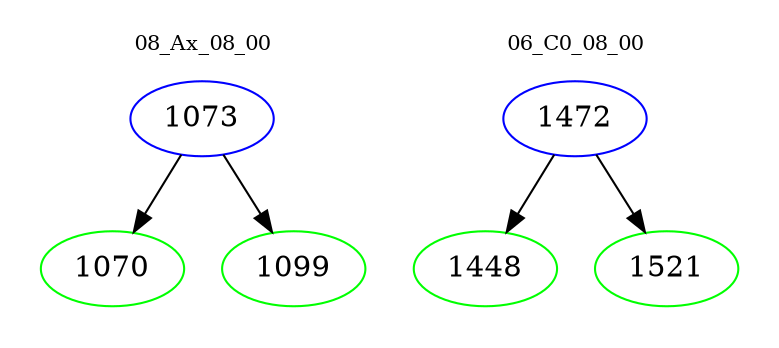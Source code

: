 digraph{
subgraph cluster_0 {
color = white
label = "08_Ax_08_00";
fontsize=10;
T0_1073 [label="1073", color="blue"]
T0_1073 -> T0_1070 [color="black"]
T0_1070 [label="1070", color="green"]
T0_1073 -> T0_1099 [color="black"]
T0_1099 [label="1099", color="green"]
}
subgraph cluster_1 {
color = white
label = "06_C0_08_00";
fontsize=10;
T1_1472 [label="1472", color="blue"]
T1_1472 -> T1_1448 [color="black"]
T1_1448 [label="1448", color="green"]
T1_1472 -> T1_1521 [color="black"]
T1_1521 [label="1521", color="green"]
}
}
